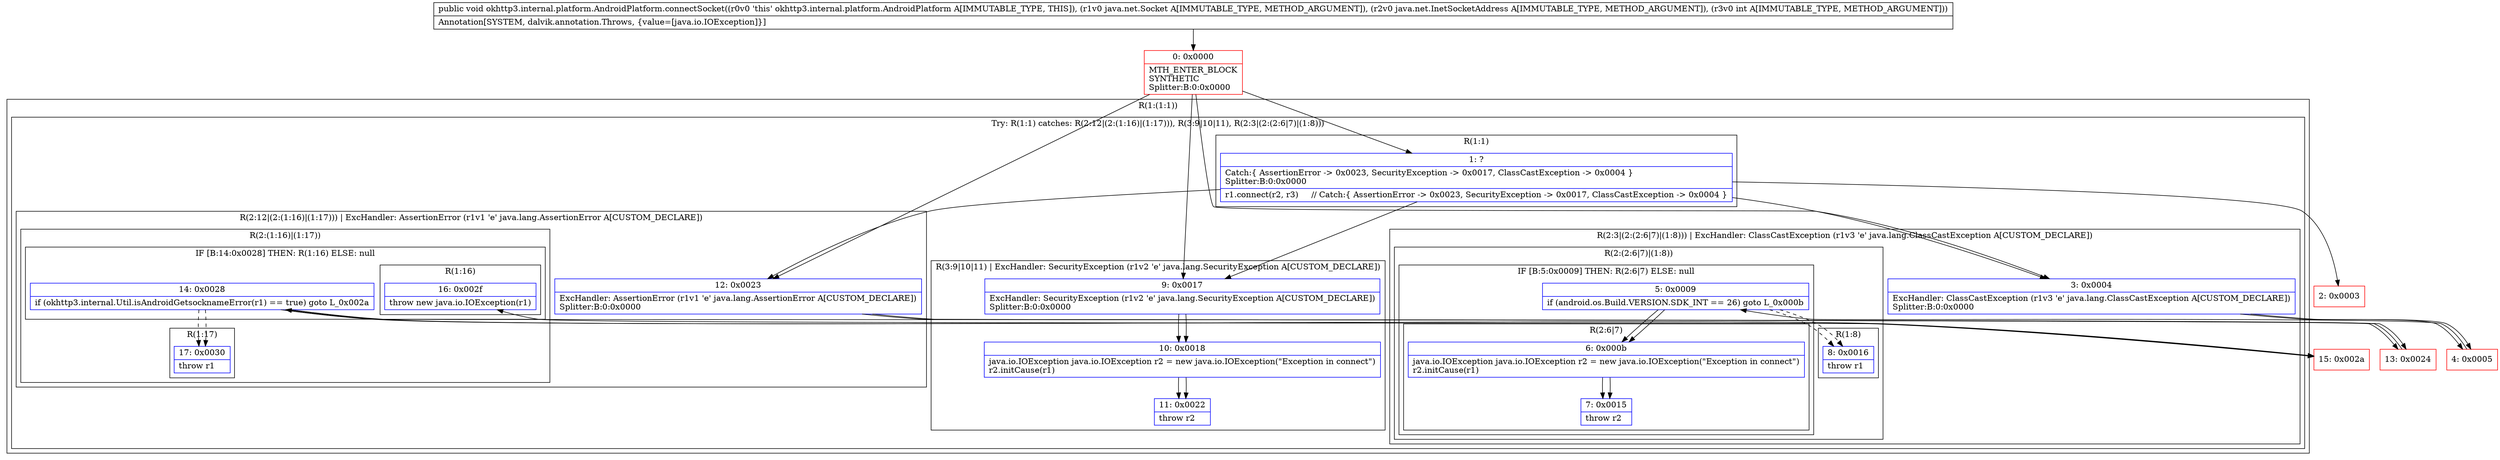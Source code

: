 digraph "CFG forokhttp3.internal.platform.AndroidPlatform.connectSocket(Ljava\/net\/Socket;Ljava\/net\/InetSocketAddress;I)V" {
subgraph cluster_Region_1868282451 {
label = "R(1:(1:1))";
node [shape=record,color=blue];
subgraph cluster_TryCatchRegion_1176120846 {
label = "Try: R(1:1) catches: R(2:12|(2:(1:16)|(1:17))), R(3:9|10|11), R(2:3|(2:(2:6|7)|(1:8)))";
node [shape=record,color=blue];
subgraph cluster_Region_1242272276 {
label = "R(1:1)";
node [shape=record,color=blue];
Node_1 [shape=record,label="{1\:\ ?|Catch:\{ AssertionError \-\> 0x0023, SecurityException \-\> 0x0017, ClassCastException \-\> 0x0004 \}\lSplitter:B:0:0x0000\l|r1.connect(r2, r3)     \/\/ Catch:\{ AssertionError \-\> 0x0023, SecurityException \-\> 0x0017, ClassCastException \-\> 0x0004 \}\l}"];
}
subgraph cluster_Region_1198031490 {
label = "R(2:12|(2:(1:16)|(1:17))) | ExcHandler: AssertionError (r1v1 'e' java.lang.AssertionError A[CUSTOM_DECLARE])\l";
node [shape=record,color=blue];
Node_12 [shape=record,label="{12\:\ 0x0023|ExcHandler: AssertionError (r1v1 'e' java.lang.AssertionError A[CUSTOM_DECLARE])\lSplitter:B:0:0x0000\l}"];
subgraph cluster_Region_1968382238 {
label = "R(2:(1:16)|(1:17))";
node [shape=record,color=blue];
subgraph cluster_IfRegion_1647184868 {
label = "IF [B:14:0x0028] THEN: R(1:16) ELSE: null";
node [shape=record,color=blue];
Node_14 [shape=record,label="{14\:\ 0x0028|if (okhttp3.internal.Util.isAndroidGetsocknameError(r1) == true) goto L_0x002a\l}"];
subgraph cluster_Region_1948499591 {
label = "R(1:16)";
node [shape=record,color=blue];
Node_16 [shape=record,label="{16\:\ 0x002f|throw new java.io.IOException(r1)\l}"];
}
}
subgraph cluster_Region_2002542099 {
label = "R(1:17)";
node [shape=record,color=blue];
Node_17 [shape=record,label="{17\:\ 0x0030|throw r1\l}"];
}
}
}
subgraph cluster_Region_1249811141 {
label = "R(3:9|10|11) | ExcHandler: SecurityException (r1v2 'e' java.lang.SecurityException A[CUSTOM_DECLARE])\l";
node [shape=record,color=blue];
Node_9 [shape=record,label="{9\:\ 0x0017|ExcHandler: SecurityException (r1v2 'e' java.lang.SecurityException A[CUSTOM_DECLARE])\lSplitter:B:0:0x0000\l}"];
Node_10 [shape=record,label="{10\:\ 0x0018|java.io.IOException java.io.IOException r2 = new java.io.IOException(\"Exception in connect\")\lr2.initCause(r1)\l}"];
Node_11 [shape=record,label="{11\:\ 0x0022|throw r2\l}"];
}
subgraph cluster_Region_460053047 {
label = "R(2:3|(2:(2:6|7)|(1:8))) | ExcHandler: ClassCastException (r1v3 'e' java.lang.ClassCastException A[CUSTOM_DECLARE])\l";
node [shape=record,color=blue];
Node_3 [shape=record,label="{3\:\ 0x0004|ExcHandler: ClassCastException (r1v3 'e' java.lang.ClassCastException A[CUSTOM_DECLARE])\lSplitter:B:0:0x0000\l}"];
subgraph cluster_Region_159941525 {
label = "R(2:(2:6|7)|(1:8))";
node [shape=record,color=blue];
subgraph cluster_IfRegion_1614201765 {
label = "IF [B:5:0x0009] THEN: R(2:6|7) ELSE: null";
node [shape=record,color=blue];
Node_5 [shape=record,label="{5\:\ 0x0009|if (android.os.Build.VERSION.SDK_INT == 26) goto L_0x000b\l}"];
subgraph cluster_Region_1949716391 {
label = "R(2:6|7)";
node [shape=record,color=blue];
Node_6 [shape=record,label="{6\:\ 0x000b|java.io.IOException java.io.IOException r2 = new java.io.IOException(\"Exception in connect\")\lr2.initCause(r1)\l}"];
Node_7 [shape=record,label="{7\:\ 0x0015|throw r2\l}"];
}
}
subgraph cluster_Region_1963963766 {
label = "R(1:8)";
node [shape=record,color=blue];
Node_8 [shape=record,label="{8\:\ 0x0016|throw r1\l}"];
}
}
}
}
}
subgraph cluster_Region_1198031490 {
label = "R(2:12|(2:(1:16)|(1:17))) | ExcHandler: AssertionError (r1v1 'e' java.lang.AssertionError A[CUSTOM_DECLARE])\l";
node [shape=record,color=blue];
Node_12 [shape=record,label="{12\:\ 0x0023|ExcHandler: AssertionError (r1v1 'e' java.lang.AssertionError A[CUSTOM_DECLARE])\lSplitter:B:0:0x0000\l}"];
subgraph cluster_Region_1968382238 {
label = "R(2:(1:16)|(1:17))";
node [shape=record,color=blue];
subgraph cluster_IfRegion_1647184868 {
label = "IF [B:14:0x0028] THEN: R(1:16) ELSE: null";
node [shape=record,color=blue];
Node_14 [shape=record,label="{14\:\ 0x0028|if (okhttp3.internal.Util.isAndroidGetsocknameError(r1) == true) goto L_0x002a\l}"];
subgraph cluster_Region_1948499591 {
label = "R(1:16)";
node [shape=record,color=blue];
Node_16 [shape=record,label="{16\:\ 0x002f|throw new java.io.IOException(r1)\l}"];
}
}
subgraph cluster_Region_2002542099 {
label = "R(1:17)";
node [shape=record,color=blue];
Node_17 [shape=record,label="{17\:\ 0x0030|throw r1\l}"];
}
}
}
subgraph cluster_Region_1249811141 {
label = "R(3:9|10|11) | ExcHandler: SecurityException (r1v2 'e' java.lang.SecurityException A[CUSTOM_DECLARE])\l";
node [shape=record,color=blue];
Node_9 [shape=record,label="{9\:\ 0x0017|ExcHandler: SecurityException (r1v2 'e' java.lang.SecurityException A[CUSTOM_DECLARE])\lSplitter:B:0:0x0000\l}"];
Node_10 [shape=record,label="{10\:\ 0x0018|java.io.IOException java.io.IOException r2 = new java.io.IOException(\"Exception in connect\")\lr2.initCause(r1)\l}"];
Node_11 [shape=record,label="{11\:\ 0x0022|throw r2\l}"];
}
subgraph cluster_Region_460053047 {
label = "R(2:3|(2:(2:6|7)|(1:8))) | ExcHandler: ClassCastException (r1v3 'e' java.lang.ClassCastException A[CUSTOM_DECLARE])\l";
node [shape=record,color=blue];
Node_3 [shape=record,label="{3\:\ 0x0004|ExcHandler: ClassCastException (r1v3 'e' java.lang.ClassCastException A[CUSTOM_DECLARE])\lSplitter:B:0:0x0000\l}"];
subgraph cluster_Region_159941525 {
label = "R(2:(2:6|7)|(1:8))";
node [shape=record,color=blue];
subgraph cluster_IfRegion_1614201765 {
label = "IF [B:5:0x0009] THEN: R(2:6|7) ELSE: null";
node [shape=record,color=blue];
Node_5 [shape=record,label="{5\:\ 0x0009|if (android.os.Build.VERSION.SDK_INT == 26) goto L_0x000b\l}"];
subgraph cluster_Region_1949716391 {
label = "R(2:6|7)";
node [shape=record,color=blue];
Node_6 [shape=record,label="{6\:\ 0x000b|java.io.IOException java.io.IOException r2 = new java.io.IOException(\"Exception in connect\")\lr2.initCause(r1)\l}"];
Node_7 [shape=record,label="{7\:\ 0x0015|throw r2\l}"];
}
}
subgraph cluster_Region_1963963766 {
label = "R(1:8)";
node [shape=record,color=blue];
Node_8 [shape=record,label="{8\:\ 0x0016|throw r1\l}"];
}
}
}
Node_0 [shape=record,color=red,label="{0\:\ 0x0000|MTH_ENTER_BLOCK\lSYNTHETIC\lSplitter:B:0:0x0000\l}"];
Node_2 [shape=record,color=red,label="{2\:\ 0x0003}"];
Node_4 [shape=record,color=red,label="{4\:\ 0x0005}"];
Node_13 [shape=record,color=red,label="{13\:\ 0x0024}"];
Node_15 [shape=record,color=red,label="{15\:\ 0x002a}"];
MethodNode[shape=record,label="{public void okhttp3.internal.platform.AndroidPlatform.connectSocket((r0v0 'this' okhttp3.internal.platform.AndroidPlatform A[IMMUTABLE_TYPE, THIS]), (r1v0 java.net.Socket A[IMMUTABLE_TYPE, METHOD_ARGUMENT]), (r2v0 java.net.InetSocketAddress A[IMMUTABLE_TYPE, METHOD_ARGUMENT]), (r3v0 int A[IMMUTABLE_TYPE, METHOD_ARGUMENT]))  | Annotation[SYSTEM, dalvik.annotation.Throws, \{value=[java.io.IOException]\}]\l}"];
MethodNode -> Node_0;
Node_1 -> Node_2;
Node_1 -> Node_12;
Node_1 -> Node_9;
Node_1 -> Node_3;
Node_12 -> Node_13;
Node_14 -> Node_15;
Node_14 -> Node_17[style=dashed];
Node_9 -> Node_10;
Node_10 -> Node_11;
Node_3 -> Node_4;
Node_5 -> Node_6;
Node_5 -> Node_8[style=dashed];
Node_6 -> Node_7;
Node_12 -> Node_13;
Node_14 -> Node_15;
Node_14 -> Node_17[style=dashed];
Node_9 -> Node_10;
Node_10 -> Node_11;
Node_3 -> Node_4;
Node_5 -> Node_6;
Node_5 -> Node_8[style=dashed];
Node_6 -> Node_7;
Node_0 -> Node_1;
Node_0 -> Node_12;
Node_0 -> Node_9;
Node_0 -> Node_3;
Node_4 -> Node_5;
Node_13 -> Node_14;
Node_15 -> Node_16;
}

